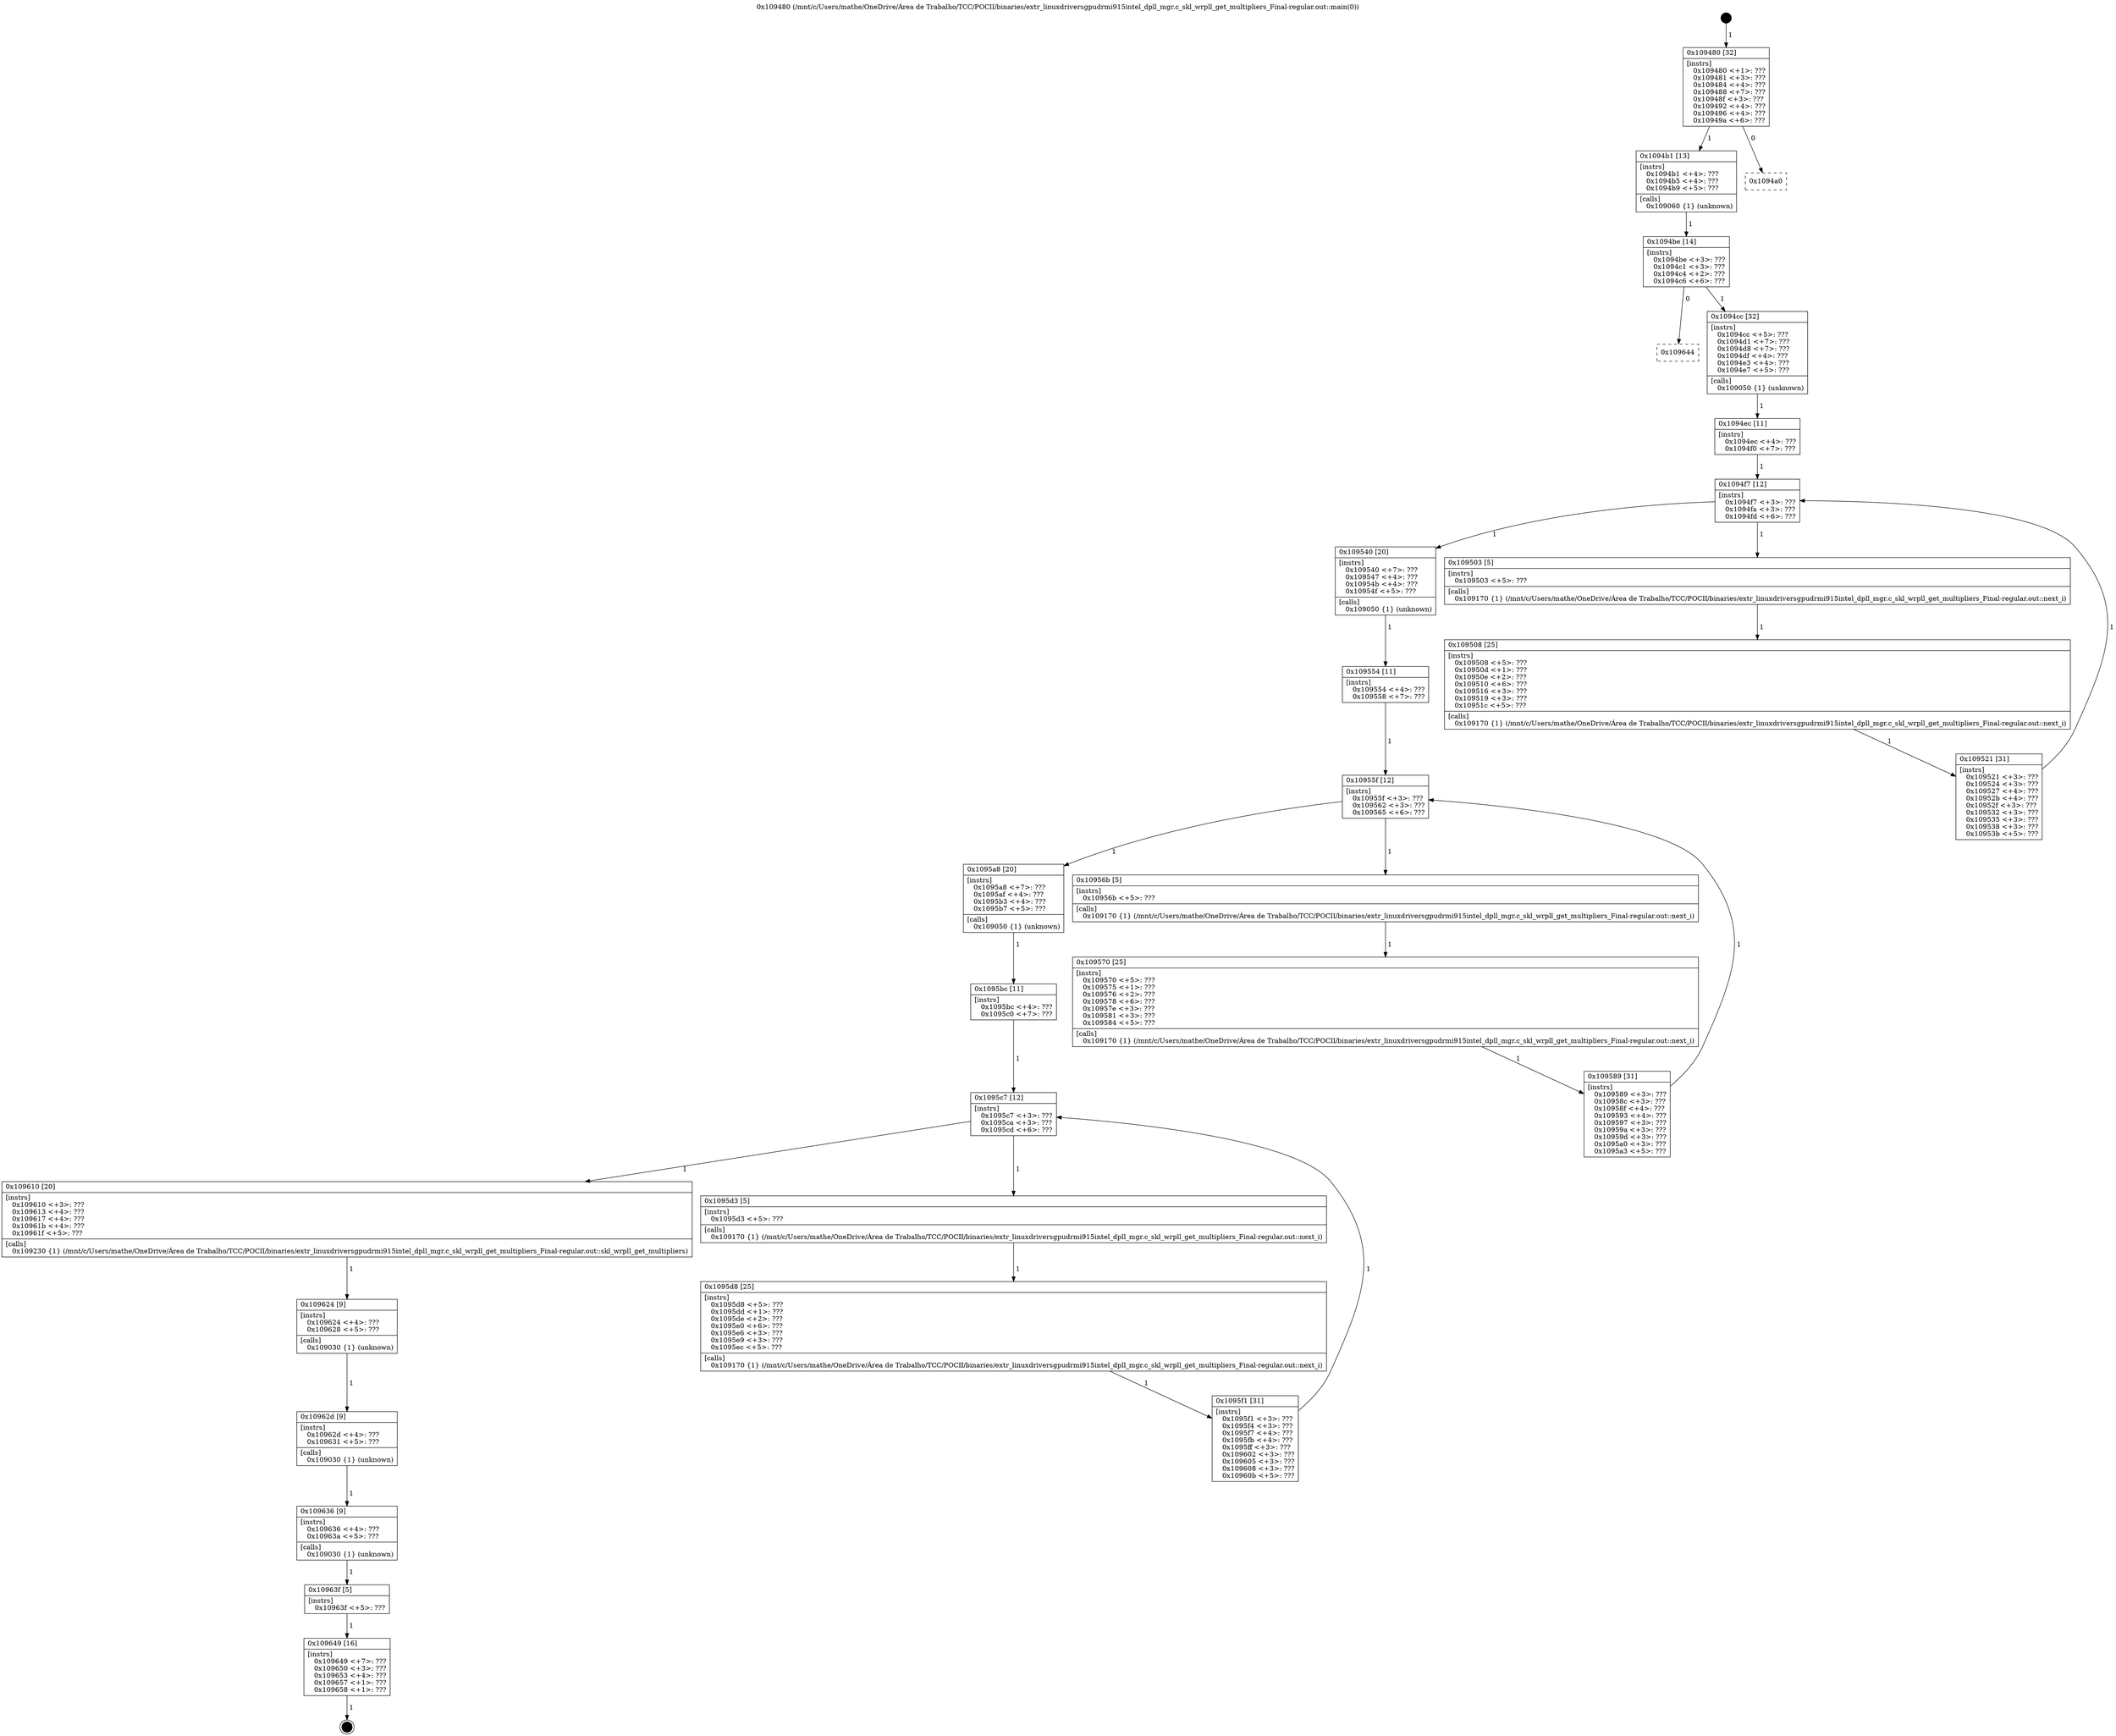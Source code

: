digraph "0x109480" {
  label = "0x109480 (/mnt/c/Users/mathe/OneDrive/Área de Trabalho/TCC/POCII/binaries/extr_linuxdriversgpudrmi915intel_dpll_mgr.c_skl_wrpll_get_multipliers_Final-regular.out::main(0))"
  labelloc = "t"
  node[shape=record]

  Entry [label="",width=0.3,height=0.3,shape=circle,fillcolor=black,style=filled]
  "0x109480" [label="{
     0x109480 [32]\l
     | [instrs]\l
     &nbsp;&nbsp;0x109480 \<+1\>: ???\l
     &nbsp;&nbsp;0x109481 \<+3\>: ???\l
     &nbsp;&nbsp;0x109484 \<+4\>: ???\l
     &nbsp;&nbsp;0x109488 \<+7\>: ???\l
     &nbsp;&nbsp;0x10948f \<+3\>: ???\l
     &nbsp;&nbsp;0x109492 \<+4\>: ???\l
     &nbsp;&nbsp;0x109496 \<+4\>: ???\l
     &nbsp;&nbsp;0x10949a \<+6\>: ???\l
  }"]
  "0x1094b1" [label="{
     0x1094b1 [13]\l
     | [instrs]\l
     &nbsp;&nbsp;0x1094b1 \<+4\>: ???\l
     &nbsp;&nbsp;0x1094b5 \<+4\>: ???\l
     &nbsp;&nbsp;0x1094b9 \<+5\>: ???\l
     | [calls]\l
     &nbsp;&nbsp;0x109060 \{1\} (unknown)\l
  }"]
  "0x1094a0" [label="{
     0x1094a0\l
  }", style=dashed]
  "0x1094be" [label="{
     0x1094be [14]\l
     | [instrs]\l
     &nbsp;&nbsp;0x1094be \<+3\>: ???\l
     &nbsp;&nbsp;0x1094c1 \<+3\>: ???\l
     &nbsp;&nbsp;0x1094c4 \<+2\>: ???\l
     &nbsp;&nbsp;0x1094c6 \<+6\>: ???\l
  }"]
  "0x109644" [label="{
     0x109644\l
  }", style=dashed]
  "0x1094cc" [label="{
     0x1094cc [32]\l
     | [instrs]\l
     &nbsp;&nbsp;0x1094cc \<+5\>: ???\l
     &nbsp;&nbsp;0x1094d1 \<+7\>: ???\l
     &nbsp;&nbsp;0x1094d8 \<+7\>: ???\l
     &nbsp;&nbsp;0x1094df \<+4\>: ???\l
     &nbsp;&nbsp;0x1094e3 \<+4\>: ???\l
     &nbsp;&nbsp;0x1094e7 \<+5\>: ???\l
     | [calls]\l
     &nbsp;&nbsp;0x109050 \{1\} (unknown)\l
  }"]
  Exit [label="",width=0.3,height=0.3,shape=circle,fillcolor=black,style=filled,peripheries=2]
  "0x1094f7" [label="{
     0x1094f7 [12]\l
     | [instrs]\l
     &nbsp;&nbsp;0x1094f7 \<+3\>: ???\l
     &nbsp;&nbsp;0x1094fa \<+3\>: ???\l
     &nbsp;&nbsp;0x1094fd \<+6\>: ???\l
  }"]
  "0x109540" [label="{
     0x109540 [20]\l
     | [instrs]\l
     &nbsp;&nbsp;0x109540 \<+7\>: ???\l
     &nbsp;&nbsp;0x109547 \<+4\>: ???\l
     &nbsp;&nbsp;0x10954b \<+4\>: ???\l
     &nbsp;&nbsp;0x10954f \<+5\>: ???\l
     | [calls]\l
     &nbsp;&nbsp;0x109050 \{1\} (unknown)\l
  }"]
  "0x109503" [label="{
     0x109503 [5]\l
     | [instrs]\l
     &nbsp;&nbsp;0x109503 \<+5\>: ???\l
     | [calls]\l
     &nbsp;&nbsp;0x109170 \{1\} (/mnt/c/Users/mathe/OneDrive/Área de Trabalho/TCC/POCII/binaries/extr_linuxdriversgpudrmi915intel_dpll_mgr.c_skl_wrpll_get_multipliers_Final-regular.out::next_i)\l
  }"]
  "0x109508" [label="{
     0x109508 [25]\l
     | [instrs]\l
     &nbsp;&nbsp;0x109508 \<+5\>: ???\l
     &nbsp;&nbsp;0x10950d \<+1\>: ???\l
     &nbsp;&nbsp;0x10950e \<+2\>: ???\l
     &nbsp;&nbsp;0x109510 \<+6\>: ???\l
     &nbsp;&nbsp;0x109516 \<+3\>: ???\l
     &nbsp;&nbsp;0x109519 \<+3\>: ???\l
     &nbsp;&nbsp;0x10951c \<+5\>: ???\l
     | [calls]\l
     &nbsp;&nbsp;0x109170 \{1\} (/mnt/c/Users/mathe/OneDrive/Área de Trabalho/TCC/POCII/binaries/extr_linuxdriversgpudrmi915intel_dpll_mgr.c_skl_wrpll_get_multipliers_Final-regular.out::next_i)\l
  }"]
  "0x109521" [label="{
     0x109521 [31]\l
     | [instrs]\l
     &nbsp;&nbsp;0x109521 \<+3\>: ???\l
     &nbsp;&nbsp;0x109524 \<+3\>: ???\l
     &nbsp;&nbsp;0x109527 \<+4\>: ???\l
     &nbsp;&nbsp;0x10952b \<+4\>: ???\l
     &nbsp;&nbsp;0x10952f \<+3\>: ???\l
     &nbsp;&nbsp;0x109532 \<+3\>: ???\l
     &nbsp;&nbsp;0x109535 \<+3\>: ???\l
     &nbsp;&nbsp;0x109538 \<+3\>: ???\l
     &nbsp;&nbsp;0x10953b \<+5\>: ???\l
  }"]
  "0x1094ec" [label="{
     0x1094ec [11]\l
     | [instrs]\l
     &nbsp;&nbsp;0x1094ec \<+4\>: ???\l
     &nbsp;&nbsp;0x1094f0 \<+7\>: ???\l
  }"]
  "0x10955f" [label="{
     0x10955f [12]\l
     | [instrs]\l
     &nbsp;&nbsp;0x10955f \<+3\>: ???\l
     &nbsp;&nbsp;0x109562 \<+3\>: ???\l
     &nbsp;&nbsp;0x109565 \<+6\>: ???\l
  }"]
  "0x1095a8" [label="{
     0x1095a8 [20]\l
     | [instrs]\l
     &nbsp;&nbsp;0x1095a8 \<+7\>: ???\l
     &nbsp;&nbsp;0x1095af \<+4\>: ???\l
     &nbsp;&nbsp;0x1095b3 \<+4\>: ???\l
     &nbsp;&nbsp;0x1095b7 \<+5\>: ???\l
     | [calls]\l
     &nbsp;&nbsp;0x109050 \{1\} (unknown)\l
  }"]
  "0x10956b" [label="{
     0x10956b [5]\l
     | [instrs]\l
     &nbsp;&nbsp;0x10956b \<+5\>: ???\l
     | [calls]\l
     &nbsp;&nbsp;0x109170 \{1\} (/mnt/c/Users/mathe/OneDrive/Área de Trabalho/TCC/POCII/binaries/extr_linuxdriversgpudrmi915intel_dpll_mgr.c_skl_wrpll_get_multipliers_Final-regular.out::next_i)\l
  }"]
  "0x109570" [label="{
     0x109570 [25]\l
     | [instrs]\l
     &nbsp;&nbsp;0x109570 \<+5\>: ???\l
     &nbsp;&nbsp;0x109575 \<+1\>: ???\l
     &nbsp;&nbsp;0x109576 \<+2\>: ???\l
     &nbsp;&nbsp;0x109578 \<+6\>: ???\l
     &nbsp;&nbsp;0x10957e \<+3\>: ???\l
     &nbsp;&nbsp;0x109581 \<+3\>: ???\l
     &nbsp;&nbsp;0x109584 \<+5\>: ???\l
     | [calls]\l
     &nbsp;&nbsp;0x109170 \{1\} (/mnt/c/Users/mathe/OneDrive/Área de Trabalho/TCC/POCII/binaries/extr_linuxdriversgpudrmi915intel_dpll_mgr.c_skl_wrpll_get_multipliers_Final-regular.out::next_i)\l
  }"]
  "0x109589" [label="{
     0x109589 [31]\l
     | [instrs]\l
     &nbsp;&nbsp;0x109589 \<+3\>: ???\l
     &nbsp;&nbsp;0x10958c \<+3\>: ???\l
     &nbsp;&nbsp;0x10958f \<+4\>: ???\l
     &nbsp;&nbsp;0x109593 \<+4\>: ???\l
     &nbsp;&nbsp;0x109597 \<+3\>: ???\l
     &nbsp;&nbsp;0x10959a \<+3\>: ???\l
     &nbsp;&nbsp;0x10959d \<+3\>: ???\l
     &nbsp;&nbsp;0x1095a0 \<+3\>: ???\l
     &nbsp;&nbsp;0x1095a3 \<+5\>: ???\l
  }"]
  "0x109554" [label="{
     0x109554 [11]\l
     | [instrs]\l
     &nbsp;&nbsp;0x109554 \<+4\>: ???\l
     &nbsp;&nbsp;0x109558 \<+7\>: ???\l
  }"]
  "0x1095c7" [label="{
     0x1095c7 [12]\l
     | [instrs]\l
     &nbsp;&nbsp;0x1095c7 \<+3\>: ???\l
     &nbsp;&nbsp;0x1095ca \<+3\>: ???\l
     &nbsp;&nbsp;0x1095cd \<+6\>: ???\l
  }"]
  "0x109610" [label="{
     0x109610 [20]\l
     | [instrs]\l
     &nbsp;&nbsp;0x109610 \<+3\>: ???\l
     &nbsp;&nbsp;0x109613 \<+4\>: ???\l
     &nbsp;&nbsp;0x109617 \<+4\>: ???\l
     &nbsp;&nbsp;0x10961b \<+4\>: ???\l
     &nbsp;&nbsp;0x10961f \<+5\>: ???\l
     | [calls]\l
     &nbsp;&nbsp;0x109230 \{1\} (/mnt/c/Users/mathe/OneDrive/Área de Trabalho/TCC/POCII/binaries/extr_linuxdriversgpudrmi915intel_dpll_mgr.c_skl_wrpll_get_multipliers_Final-regular.out::skl_wrpll_get_multipliers)\l
  }"]
  "0x1095d3" [label="{
     0x1095d3 [5]\l
     | [instrs]\l
     &nbsp;&nbsp;0x1095d3 \<+5\>: ???\l
     | [calls]\l
     &nbsp;&nbsp;0x109170 \{1\} (/mnt/c/Users/mathe/OneDrive/Área de Trabalho/TCC/POCII/binaries/extr_linuxdriversgpudrmi915intel_dpll_mgr.c_skl_wrpll_get_multipliers_Final-regular.out::next_i)\l
  }"]
  "0x1095d8" [label="{
     0x1095d8 [25]\l
     | [instrs]\l
     &nbsp;&nbsp;0x1095d8 \<+5\>: ???\l
     &nbsp;&nbsp;0x1095dd \<+1\>: ???\l
     &nbsp;&nbsp;0x1095de \<+2\>: ???\l
     &nbsp;&nbsp;0x1095e0 \<+6\>: ???\l
     &nbsp;&nbsp;0x1095e6 \<+3\>: ???\l
     &nbsp;&nbsp;0x1095e9 \<+3\>: ???\l
     &nbsp;&nbsp;0x1095ec \<+5\>: ???\l
     | [calls]\l
     &nbsp;&nbsp;0x109170 \{1\} (/mnt/c/Users/mathe/OneDrive/Área de Trabalho/TCC/POCII/binaries/extr_linuxdriversgpudrmi915intel_dpll_mgr.c_skl_wrpll_get_multipliers_Final-regular.out::next_i)\l
  }"]
  "0x1095f1" [label="{
     0x1095f1 [31]\l
     | [instrs]\l
     &nbsp;&nbsp;0x1095f1 \<+3\>: ???\l
     &nbsp;&nbsp;0x1095f4 \<+3\>: ???\l
     &nbsp;&nbsp;0x1095f7 \<+4\>: ???\l
     &nbsp;&nbsp;0x1095fb \<+4\>: ???\l
     &nbsp;&nbsp;0x1095ff \<+3\>: ???\l
     &nbsp;&nbsp;0x109602 \<+3\>: ???\l
     &nbsp;&nbsp;0x109605 \<+3\>: ???\l
     &nbsp;&nbsp;0x109608 \<+3\>: ???\l
     &nbsp;&nbsp;0x10960b \<+5\>: ???\l
  }"]
  "0x1095bc" [label="{
     0x1095bc [11]\l
     | [instrs]\l
     &nbsp;&nbsp;0x1095bc \<+4\>: ???\l
     &nbsp;&nbsp;0x1095c0 \<+7\>: ???\l
  }"]
  "0x109624" [label="{
     0x109624 [9]\l
     | [instrs]\l
     &nbsp;&nbsp;0x109624 \<+4\>: ???\l
     &nbsp;&nbsp;0x109628 \<+5\>: ???\l
     | [calls]\l
     &nbsp;&nbsp;0x109030 \{1\} (unknown)\l
  }"]
  "0x10962d" [label="{
     0x10962d [9]\l
     | [instrs]\l
     &nbsp;&nbsp;0x10962d \<+4\>: ???\l
     &nbsp;&nbsp;0x109631 \<+5\>: ???\l
     | [calls]\l
     &nbsp;&nbsp;0x109030 \{1\} (unknown)\l
  }"]
  "0x109636" [label="{
     0x109636 [9]\l
     | [instrs]\l
     &nbsp;&nbsp;0x109636 \<+4\>: ???\l
     &nbsp;&nbsp;0x10963a \<+5\>: ???\l
     | [calls]\l
     &nbsp;&nbsp;0x109030 \{1\} (unknown)\l
  }"]
  "0x10963f" [label="{
     0x10963f [5]\l
     | [instrs]\l
     &nbsp;&nbsp;0x10963f \<+5\>: ???\l
  }"]
  "0x109649" [label="{
     0x109649 [16]\l
     | [instrs]\l
     &nbsp;&nbsp;0x109649 \<+7\>: ???\l
     &nbsp;&nbsp;0x109650 \<+3\>: ???\l
     &nbsp;&nbsp;0x109653 \<+4\>: ???\l
     &nbsp;&nbsp;0x109657 \<+1\>: ???\l
     &nbsp;&nbsp;0x109658 \<+1\>: ???\l
  }"]
  Entry -> "0x109480" [label=" 1"]
  "0x109480" -> "0x1094b1" [label=" 1"]
  "0x109480" -> "0x1094a0" [label=" 0"]
  "0x1094b1" -> "0x1094be" [label=" 1"]
  "0x1094be" -> "0x109644" [label=" 0"]
  "0x1094be" -> "0x1094cc" [label=" 1"]
  "0x109649" -> Exit [label=" 1"]
  "0x1094cc" -> "0x1094ec" [label=" 1"]
  "0x1094f7" -> "0x109540" [label=" 1"]
  "0x1094f7" -> "0x109503" [label=" 1"]
  "0x109503" -> "0x109508" [label=" 1"]
  "0x109508" -> "0x109521" [label=" 1"]
  "0x1094ec" -> "0x1094f7" [label=" 1"]
  "0x109521" -> "0x1094f7" [label=" 1"]
  "0x109540" -> "0x109554" [label=" 1"]
  "0x10955f" -> "0x1095a8" [label=" 1"]
  "0x10955f" -> "0x10956b" [label=" 1"]
  "0x10956b" -> "0x109570" [label=" 1"]
  "0x109570" -> "0x109589" [label=" 1"]
  "0x109554" -> "0x10955f" [label=" 1"]
  "0x109589" -> "0x10955f" [label=" 1"]
  "0x1095a8" -> "0x1095bc" [label=" 1"]
  "0x1095c7" -> "0x109610" [label=" 1"]
  "0x1095c7" -> "0x1095d3" [label=" 1"]
  "0x1095d3" -> "0x1095d8" [label=" 1"]
  "0x1095d8" -> "0x1095f1" [label=" 1"]
  "0x1095bc" -> "0x1095c7" [label=" 1"]
  "0x1095f1" -> "0x1095c7" [label=" 1"]
  "0x109610" -> "0x109624" [label=" 1"]
  "0x109624" -> "0x10962d" [label=" 1"]
  "0x10962d" -> "0x109636" [label=" 1"]
  "0x109636" -> "0x10963f" [label=" 1"]
  "0x10963f" -> "0x109649" [label=" 1"]
}
